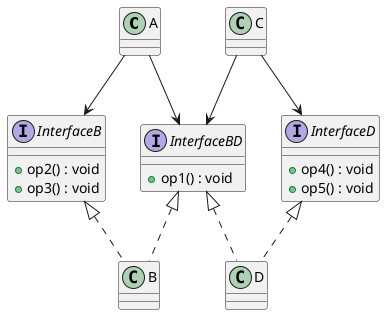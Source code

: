 @startuml
'https://plantuml.com/sequence-diagram

class A

class C

interface InterfaceBD
{
    + op1() : void

}

interface InterfaceB
{
    + op2() : void
    + op3() : void
}

interface InterfaceD
{
    + op4() : void
    + op5() : void
}

A --> InterfaceBD
A --> InterfaceB



C --> InterfaceBD
C --> InterfaceD


class B
class D

InterfaceBD <|.. B
InterfaceB <|.. B

InterfaceBD <|.. D
InterfaceD <|.. D


@enduml
